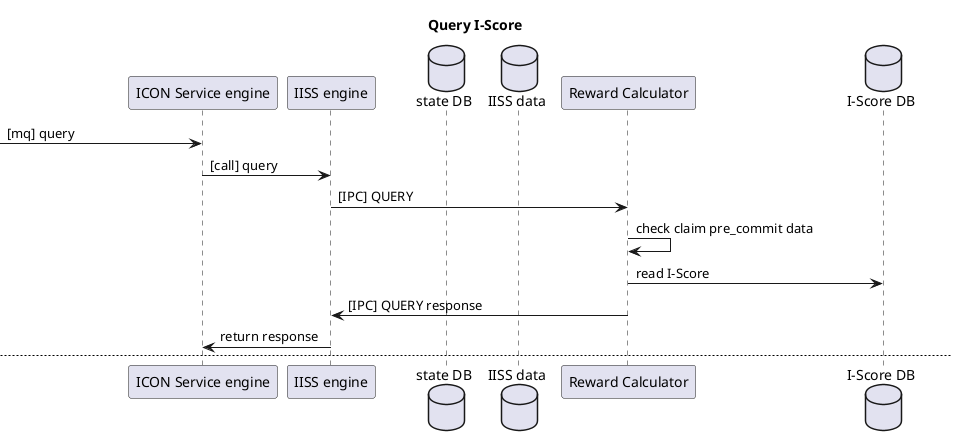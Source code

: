 @startuml
title Query I-Score

participant "ICON Service engine" as IS
participant "IISS engine" as IISS
database "state DB" as SDB
database "IISS data" as ID
participant "Reward Calculator" as RC
database "I-Score DB" as ISDB

-> IS: [mq] query
IS -> IISS: [call] query
IISS -> RC: [IPC] QUERY
RC -> RC: check claim pre_commit data
RC -> ISDB: read I-Score
RC -> IISS: [IPC] QUERY response
IISS -> IS: return response

newpage Claim I-Score

group block invoke

-> IS: [mq] block invoke
IS -> IISS: [call] with TX
IISS -> RC: [IPC] CLAIM
RC -> RC: check claim pre_commit data
alt claimed account
RC -> RC: set I-Score to zero
else not claimed account
RC -> ISDB: read I-Score
RC -> RC: write account to claim pre_commit data
end
RC -> IISS: [IPC] CLAIM response
IISS -> IISS: write to memory
IISS -> IS: return response

end

group write_precommit_state

-> IS: [mq] write_precommit_state
IS -> IISS: commit
IISS -> SDB: update ICX
IISS -> RC: [IPC] COMMIT_BLOCK
RC -> ISDB: write claim pre_commit data
RC -> IISS : [IPC] COMMIT_BLOCK response

end

@enduml
